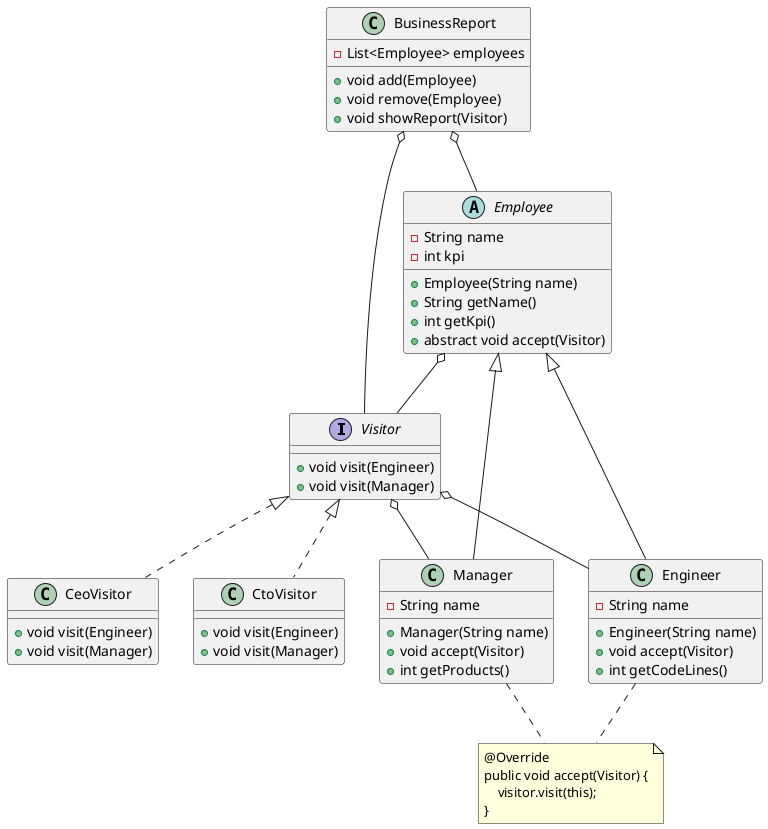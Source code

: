 @startuml

Visitor o-- Engineer
Visitor o-- Manager
Employee o-- Visitor
BusinessReport o-- Employee
BusinessReport o-- Visitor

interface Visitor {
  +void visit(Engineer)
  +void visit(Manager)
}

class CtoVisitor implements Visitor {
  +void visit(Engineer)
  +void visit(Manager)
}

class CeoVisitor implements Visitor {
  +void visit(Engineer)
  +void visit(Manager)
}

abstract class Employee {
  -String name
  -int kpi

  +Employee(String name)
  +String getName()
  +int getKpi()
  +abstract void accept(Visitor)
}

class Engineer extends Employee {
  -String name

  +Engineer(String name)
  +void accept(Visitor)
  +int getCodeLines()
}

class Manager extends Employee {
  -String name

  +Manager(String name)
  +void accept(Visitor)
  +int getProducts()
}

class BusinessReport {
  -List<Employee> employees

  +void add(Employee)
  +void remove(Employee)
  +void showReport(Visitor)
}

note as N
    @Override
    public void accept(Visitor) {
        visitor.visit(this);
    }
end note

Engineer .. N
Manager .. N

@enduml